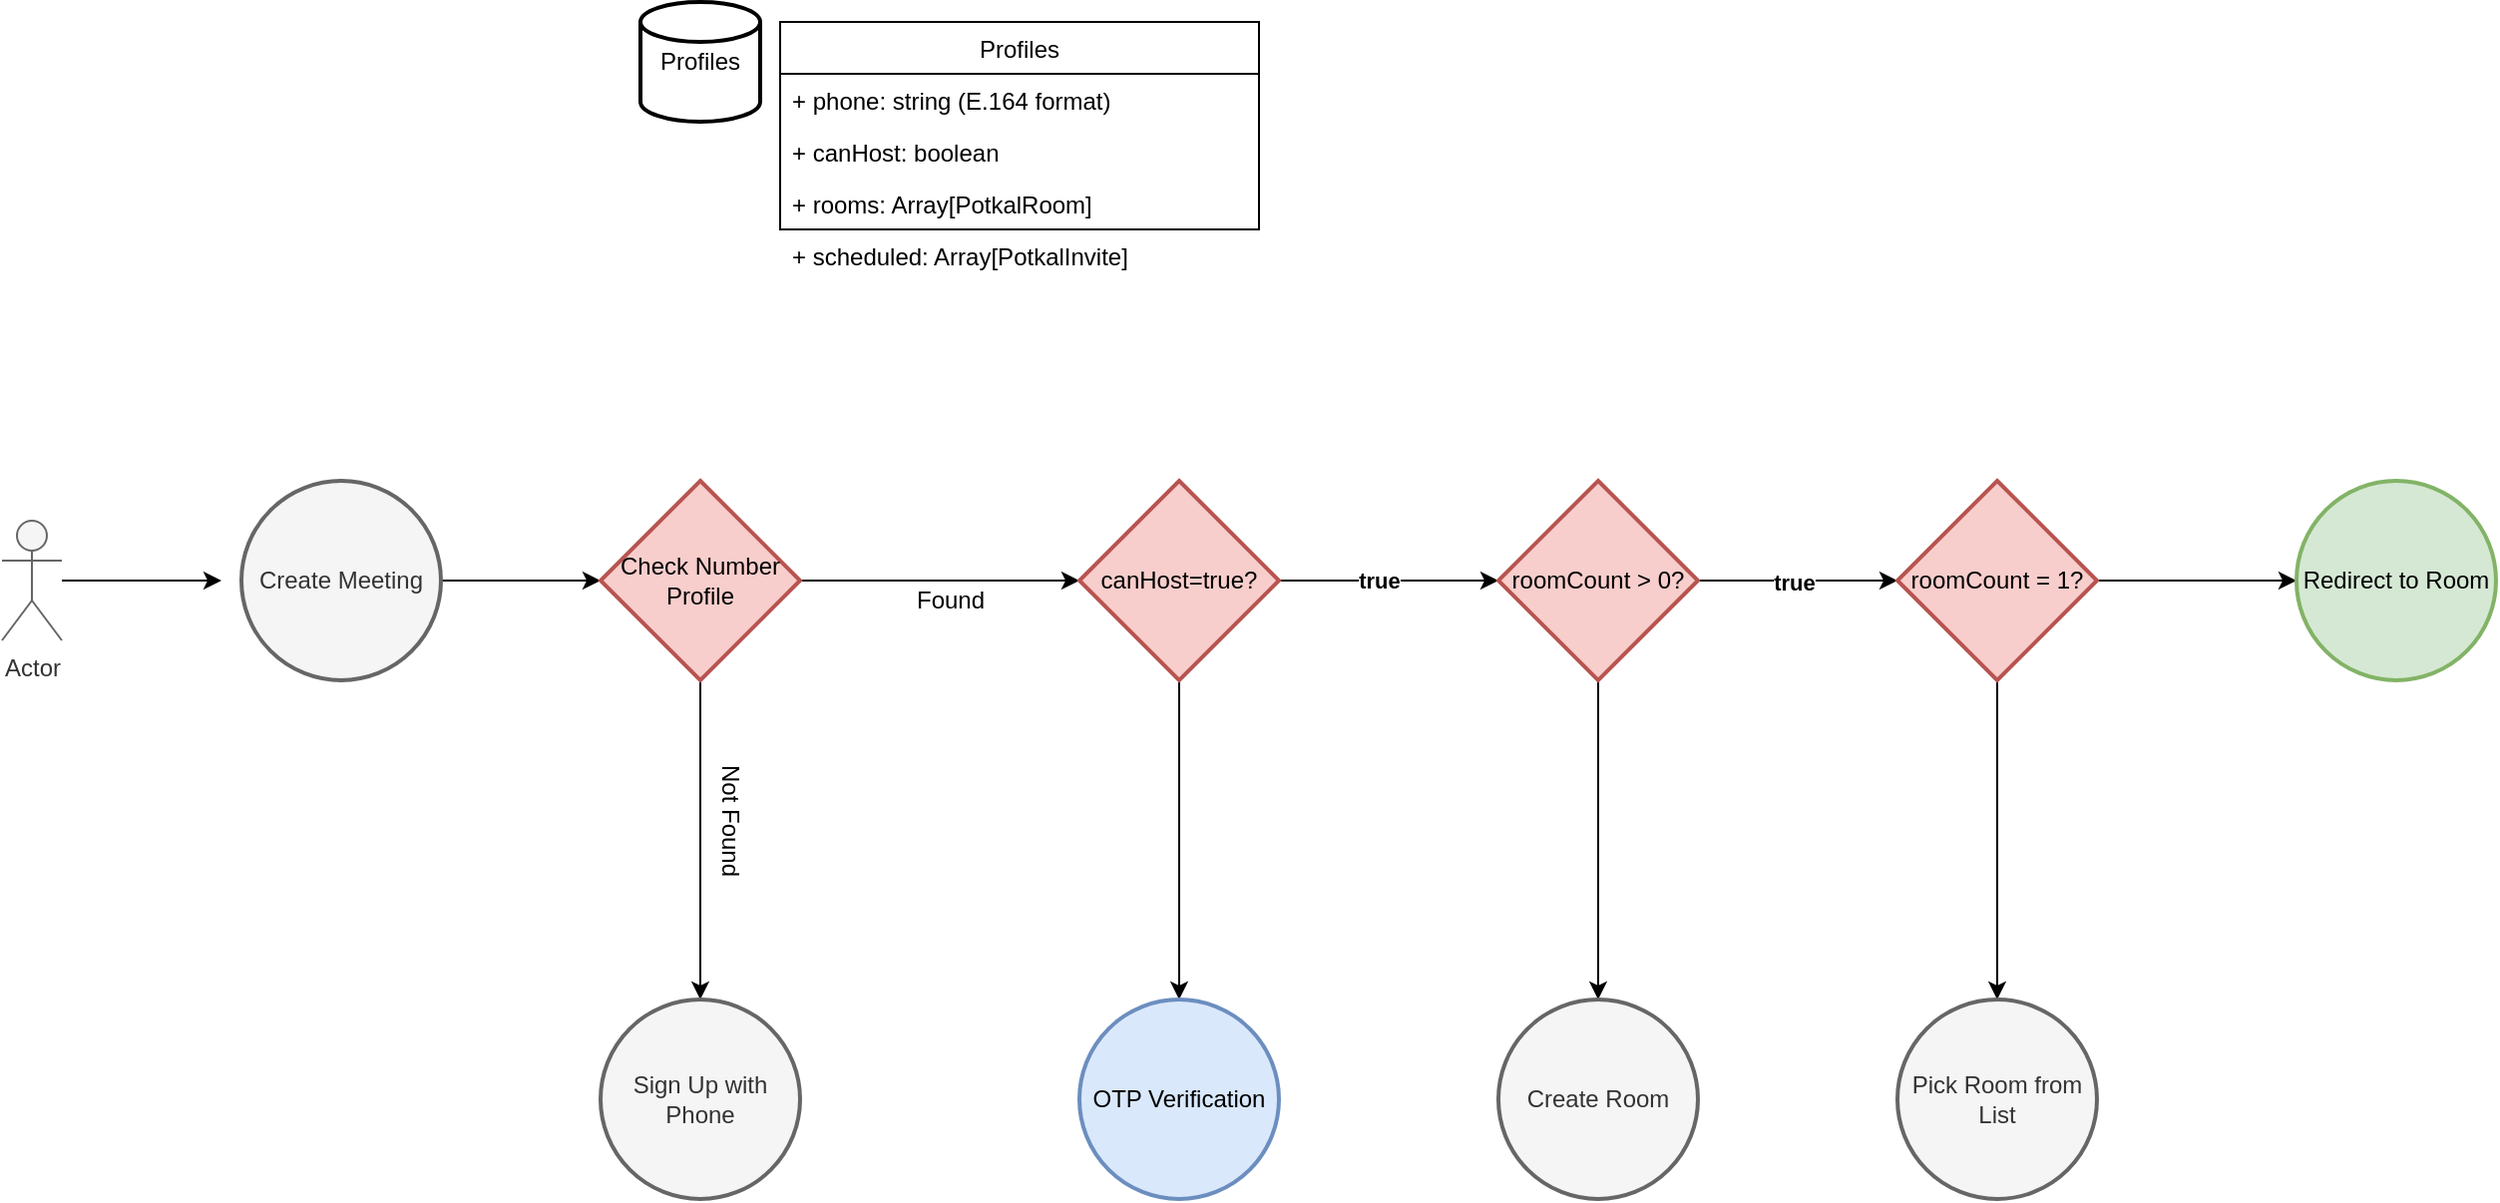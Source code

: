 <mxfile version="13.0.1" type="github"><diagram id="m9hpuPC8LgDULNpHJMkN" name="Page-1"><mxGraphModel dx="864" dy="694" grid="1" gridSize="10" guides="1" tooltips="1" connect="1" arrows="1" fold="1" page="1" pageScale="1" pageWidth="1654" pageHeight="1169" math="0" shadow="0"><root><mxCell id="0"/><mxCell id="1" parent="0"/><mxCell id="hvJ3UXX3cbDrTFkvKnQH-9" value="" style="edgeStyle=orthogonalEdgeStyle;rounded=0;orthogonalLoop=1;jettySize=auto;html=1;" edge="1" parent="1" source="hvJ3UXX3cbDrTFkvKnQH-1"><mxGeometry relative="1" as="geometry"><mxPoint x="180" y="290" as="targetPoint"/></mxGeometry></mxCell><mxCell id="hvJ3UXX3cbDrTFkvKnQH-1" value="Actor" style="shape=umlActor;verticalLabelPosition=bottom;labelBackgroundColor=#ffffff;verticalAlign=top;html=1;outlineConnect=0;fillColor=#f5f5f5;strokeColor=#666666;fontColor=#333333;" vertex="1" parent="1"><mxGeometry x="70" y="260" width="30" height="60" as="geometry"/></mxCell><mxCell id="hvJ3UXX3cbDrTFkvKnQH-12" value="" style="edgeStyle=orthogonalEdgeStyle;rounded=0;orthogonalLoop=1;jettySize=auto;html=1;" edge="1" parent="1"><mxGeometry relative="1" as="geometry"><mxPoint x="290" y="290" as="sourcePoint"/><mxPoint x="370" y="290" as="targetPoint"/></mxGeometry></mxCell><mxCell id="hvJ3UXX3cbDrTFkvKnQH-16" value="" style="edgeStyle=orthogonalEdgeStyle;rounded=0;orthogonalLoop=1;jettySize=auto;html=1;entryX=0;entryY=0.5;entryDx=0;entryDy=0;entryPerimeter=0;" edge="1" parent="1" source="hvJ3UXX3cbDrTFkvKnQH-14" target="hvJ3UXX3cbDrTFkvKnQH-23"><mxGeometry relative="1" as="geometry"><mxPoint x="670" y="290" as="targetPoint"/></mxGeometry></mxCell><mxCell id="hvJ3UXX3cbDrTFkvKnQH-19" value="" style="edgeStyle=orthogonalEdgeStyle;rounded=0;orthogonalLoop=1;jettySize=auto;html=1;entryX=0.5;entryY=0;entryDx=0;entryDy=0;entryPerimeter=0;" edge="1" parent="1" source="hvJ3UXX3cbDrTFkvKnQH-14" target="hvJ3UXX3cbDrTFkvKnQH-31"><mxGeometry relative="1" as="geometry"><mxPoint x="420.0" y="490" as="targetPoint"/><Array as="points"/></mxGeometry></mxCell><mxCell id="hvJ3UXX3cbDrTFkvKnQH-14" value="Check Number Profile" style="strokeWidth=2;html=1;shape=mxgraph.flowchart.decision;whiteSpace=wrap;fillColor=#f8cecc;strokeColor=#b85450;" vertex="1" parent="1"><mxGeometry x="370" y="240" width="100" height="100" as="geometry"/></mxCell><mxCell id="hvJ3UXX3cbDrTFkvKnQH-17" value="Found" style="text;html=1;align=center;verticalAlign=middle;resizable=0;points=[];autosize=1;" vertex="1" parent="1"><mxGeometry x="520" y="290" width="50" height="20" as="geometry"/></mxCell><mxCell id="hvJ3UXX3cbDrTFkvKnQH-20" value="Not Found" style="text;html=1;align=center;verticalAlign=middle;resizable=0;points=[];autosize=1;rotation=90;" vertex="1" parent="1"><mxGeometry x="400" y="400" width="70" height="20" as="geometry"/></mxCell><mxCell id="hvJ3UXX3cbDrTFkvKnQH-21" value="Create Meeting" style="strokeWidth=2;html=1;shape=mxgraph.flowchart.start_2;whiteSpace=wrap;fillColor=#f5f5f5;strokeColor=#666666;fontColor=#333333;" vertex="1" parent="1"><mxGeometry x="190" y="240" width="100" height="100" as="geometry"/></mxCell><mxCell id="hvJ3UXX3cbDrTFkvKnQH-35" value="" style="edgeStyle=orthogonalEdgeStyle;rounded=0;orthogonalLoop=1;jettySize=auto;html=1;entryX=0;entryY=0.5;entryDx=0;entryDy=0;entryPerimeter=0;" edge="1" parent="1" source="hvJ3UXX3cbDrTFkvKnQH-23" target="hvJ3UXX3cbDrTFkvKnQH-39"><mxGeometry relative="1" as="geometry"><mxPoint x="820" y="290" as="targetPoint"/></mxGeometry></mxCell><mxCell id="hvJ3UXX3cbDrTFkvKnQH-45" value="&lt;b&gt;true&lt;/b&gt;" style="edgeLabel;html=1;align=center;verticalAlign=middle;resizable=0;points=[];" vertex="1" connectable="0" parent="hvJ3UXX3cbDrTFkvKnQH-35"><mxGeometry x="-0.088" relative="1" as="geometry"><mxPoint as="offset"/></mxGeometry></mxCell><mxCell id="hvJ3UXX3cbDrTFkvKnQH-47" style="edgeStyle=orthogonalEdgeStyle;rounded=0;orthogonalLoop=1;jettySize=auto;html=1;exitX=0.5;exitY=1;exitDx=0;exitDy=0;exitPerimeter=0;entryX=0.5;entryY=0;entryDx=0;entryDy=0;entryPerimeter=0;" edge="1" parent="1" source="hvJ3UXX3cbDrTFkvKnQH-23" target="hvJ3UXX3cbDrTFkvKnQH-46"><mxGeometry relative="1" as="geometry"/></mxCell><mxCell id="hvJ3UXX3cbDrTFkvKnQH-23" value="canHost=true?" style="strokeWidth=2;html=1;shape=mxgraph.flowchart.decision;whiteSpace=wrap;fillColor=#f8cecc;strokeColor=#b85450;" vertex="1" parent="1"><mxGeometry x="610" y="240" width="100" height="100" as="geometry"/></mxCell><mxCell id="hvJ3UXX3cbDrTFkvKnQH-24" value="Profiles" style="strokeWidth=2;html=1;shape=mxgraph.flowchart.database;whiteSpace=wrap;" vertex="1" parent="1"><mxGeometry x="390" width="60" height="60" as="geometry"/></mxCell><object label="Profiles" sad="das" id="hvJ3UXX3cbDrTFkvKnQH-26"><mxCell style="swimlane;fontStyle=0;childLayout=stackLayout;horizontal=1;startSize=26;fillColor=none;horizontalStack=0;resizeParent=1;resizeParentMax=0;resizeLast=0;collapsible=1;marginBottom=0;" vertex="1" parent="1"><mxGeometry x="460" y="10" width="240" height="104" as="geometry"><mxRectangle x="460" y="10" width="70" height="26" as="alternateBounds"/></mxGeometry></mxCell></object><mxCell id="hvJ3UXX3cbDrTFkvKnQH-27" value="+ phone: string (E.164 format)" style="text;strokeColor=none;fillColor=none;align=left;verticalAlign=top;spacingLeft=4;spacingRight=4;overflow=hidden;rotatable=0;points=[[0,0.5],[1,0.5]];portConstraint=eastwest;" vertex="1" parent="hvJ3UXX3cbDrTFkvKnQH-26"><mxGeometry y="26" width="240" height="26" as="geometry"/></mxCell><mxCell id="hvJ3UXX3cbDrTFkvKnQH-28" value="+ canHost: boolean" style="text;strokeColor=none;fillColor=none;align=left;verticalAlign=top;spacingLeft=4;spacingRight=4;overflow=hidden;rotatable=0;points=[[0,0.5],[1,0.5]];portConstraint=eastwest;" vertex="1" parent="hvJ3UXX3cbDrTFkvKnQH-26"><mxGeometry y="52" width="240" height="26" as="geometry"/></mxCell><mxCell id="hvJ3UXX3cbDrTFkvKnQH-29" value="+ rooms: Array[PotkalRoom]" style="text;strokeColor=none;fillColor=none;align=left;verticalAlign=top;spacingLeft=4;spacingRight=4;overflow=hidden;rotatable=0;points=[[0,0.5],[1,0.5]];portConstraint=eastwest;" vertex="1" parent="hvJ3UXX3cbDrTFkvKnQH-26"><mxGeometry y="78" width="240" height="26" as="geometry"/></mxCell><mxCell id="hvJ3UXX3cbDrTFkvKnQH-30" value="+ scheduled: Array[PotkalInvite]" style="text;strokeColor=none;fillColor=none;align=left;verticalAlign=top;spacingLeft=4;spacingRight=4;overflow=hidden;rotatable=0;points=[[0,0.5],[1,0.5]];portConstraint=eastwest;" vertex="1" parent="1"><mxGeometry x="460" y="114" width="240" height="26" as="geometry"/></mxCell><mxCell id="hvJ3UXX3cbDrTFkvKnQH-31" value="Sign Up with Phone" style="strokeWidth=2;html=1;shape=mxgraph.flowchart.start_2;whiteSpace=wrap;fillColor=#f5f5f5;strokeColor=#666666;fontColor=#333333;" vertex="1" parent="1"><mxGeometry x="370" y="500" width="100" height="100" as="geometry"/></mxCell><mxCell id="hvJ3UXX3cbDrTFkvKnQH-41" value="" style="edgeStyle=orthogonalEdgeStyle;rounded=0;orthogonalLoop=1;jettySize=auto;html=1;" edge="1" parent="1" source="hvJ3UXX3cbDrTFkvKnQH-39" target="hvJ3UXX3cbDrTFkvKnQH-40"><mxGeometry relative="1" as="geometry"/></mxCell><mxCell id="hvJ3UXX3cbDrTFkvKnQH-44" value="true" style="edgeLabel;html=1;align=center;verticalAlign=middle;resizable=0;points=[];fontStyle=1" vertex="1" connectable="0" parent="hvJ3UXX3cbDrTFkvKnQH-41"><mxGeometry x="-0.054" y="-1" relative="1" as="geometry"><mxPoint as="offset"/></mxGeometry></mxCell><mxCell id="hvJ3UXX3cbDrTFkvKnQH-49" style="edgeStyle=orthogonalEdgeStyle;rounded=0;orthogonalLoop=1;jettySize=auto;html=1;exitX=0.5;exitY=1;exitDx=0;exitDy=0;exitPerimeter=0;entryX=0.5;entryY=0;entryDx=0;entryDy=0;entryPerimeter=0;" edge="1" parent="1" source="hvJ3UXX3cbDrTFkvKnQH-39" target="hvJ3UXX3cbDrTFkvKnQH-48"><mxGeometry relative="1" as="geometry"/></mxCell><mxCell id="hvJ3UXX3cbDrTFkvKnQH-39" value="roomCount &amp;gt; 0?" style="strokeWidth=2;html=1;shape=mxgraph.flowchart.decision;whiteSpace=wrap;fillColor=#f8cecc;strokeColor=#b85450;" vertex="1" parent="1"><mxGeometry x="820" y="240" width="100" height="100" as="geometry"/></mxCell><mxCell id="hvJ3UXX3cbDrTFkvKnQH-43" style="edgeStyle=orthogonalEdgeStyle;rounded=0;orthogonalLoop=1;jettySize=auto;html=1;exitX=1;exitY=0.5;exitDx=0;exitDy=0;exitPerimeter=0;entryX=0;entryY=0.5;entryDx=0;entryDy=0;entryPerimeter=0;" edge="1" parent="1" source="hvJ3UXX3cbDrTFkvKnQH-40" target="hvJ3UXX3cbDrTFkvKnQH-42"><mxGeometry relative="1" as="geometry"/></mxCell><mxCell id="hvJ3UXX3cbDrTFkvKnQH-52" style="edgeStyle=orthogonalEdgeStyle;rounded=0;orthogonalLoop=1;jettySize=auto;html=1;exitX=0.5;exitY=1;exitDx=0;exitDy=0;exitPerimeter=0;entryX=0.5;entryY=0;entryDx=0;entryDy=0;entryPerimeter=0;" edge="1" parent="1" source="hvJ3UXX3cbDrTFkvKnQH-40" target="hvJ3UXX3cbDrTFkvKnQH-51"><mxGeometry relative="1" as="geometry"/></mxCell><mxCell id="hvJ3UXX3cbDrTFkvKnQH-40" value="roomCount = 1?" style="strokeWidth=2;html=1;shape=mxgraph.flowchart.decision;whiteSpace=wrap;fillColor=#f8cecc;strokeColor=#b85450;" vertex="1" parent="1"><mxGeometry x="1020" y="240" width="100" height="100" as="geometry"/></mxCell><mxCell id="hvJ3UXX3cbDrTFkvKnQH-42" value="Redirect to Room" style="strokeWidth=2;html=1;shape=mxgraph.flowchart.start_2;whiteSpace=wrap;fillColor=#d5e8d4;strokeColor=#82b366;" vertex="1" parent="1"><mxGeometry x="1220" y="240" width="100" height="100" as="geometry"/></mxCell><mxCell id="hvJ3UXX3cbDrTFkvKnQH-46" value="OTP Verification" style="strokeWidth=2;html=1;shape=mxgraph.flowchart.start_2;whiteSpace=wrap;fillColor=#dae8fc;strokeColor=#6c8ebf;" vertex="1" parent="1"><mxGeometry x="610" y="500" width="100" height="100" as="geometry"/></mxCell><mxCell id="hvJ3UXX3cbDrTFkvKnQH-48" value="Create Room" style="strokeWidth=2;html=1;shape=mxgraph.flowchart.start_2;whiteSpace=wrap;fillColor=#f5f5f5;strokeColor=#666666;fontColor=#333333;" vertex="1" parent="1"><mxGeometry x="820" y="500" width="100" height="100" as="geometry"/></mxCell><mxCell id="hvJ3UXX3cbDrTFkvKnQH-51" value="Pick Room from List" style="strokeWidth=2;html=1;shape=mxgraph.flowchart.start_2;whiteSpace=wrap;fillColor=#f5f5f5;strokeColor=#666666;fontColor=#333333;" vertex="1" parent="1"><mxGeometry x="1020" y="500" width="100" height="100" as="geometry"/></mxCell></root></mxGraphModel></diagram></mxfile>